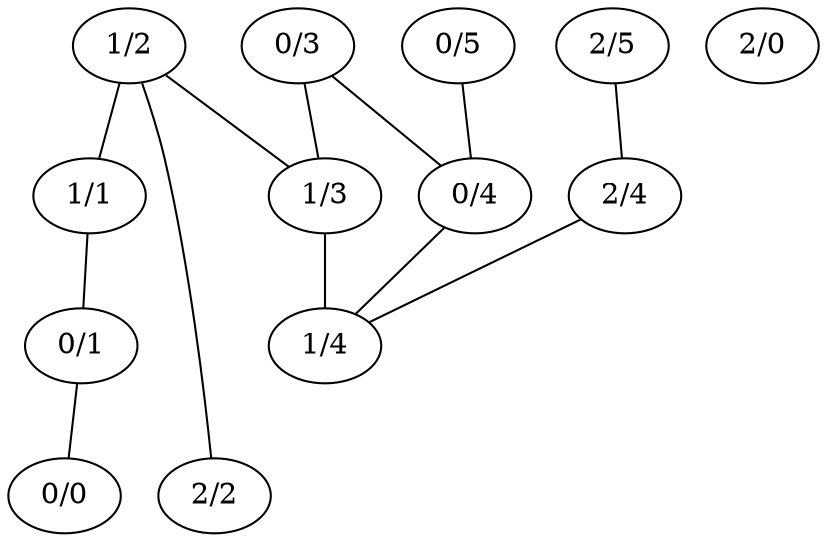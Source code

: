 strict graph {


	"1/2" [  weight=0 ];

	"1/2" -- "2/2" [  weight=0 ];

	"1/2" -- "1/3" [  weight=0 ];

	"1/2" -- "1/1" [  weight=0 ];

	"2/5" [  weight=0 ];

	"2/5" -- "2/4" [  weight=0 ];

	"2/0" [  weight=0 ];

	"2/4" [  weight=0 ];

	"2/4" -- "2/5" [  weight=0 ];

	"2/4" -- "1/4" [  weight=0 ];

	"0/5" [  weight=0 ];

	"0/5" -- "0/4" [  weight=0 ];

	"1/1" [  weight=0 ];

	"1/1" -- "0/1" [  weight=0 ];

	"1/1" -- "1/2" [  weight=0 ];

	"0/1" [  weight=0 ];

	"0/1" -- "0/0" [  weight=0 ];

	"0/1" -- "1/1" [  weight=0 ];

	"0/3" [  weight=0 ];

	"0/3" -- "0/4" [  weight=0 ];

	"0/3" -- "1/3" [  weight=0 ];

	"0/0" [  weight=0 ];

	"0/0" -- "0/1" [  weight=0 ];

	"0/4" [  weight=0 ];

	"0/4" -- "1/4" [  weight=0 ];

	"0/4" -- "0/5" [  weight=0 ];

	"0/4" -- "0/3" [  weight=0 ];

	"2/2" [  weight=0 ];

	"2/2" -- "1/2" [  weight=0 ];

	"1/3" [  weight=0 ];

	"1/3" -- "0/3" [  weight=0 ];

	"1/3" -- "1/2" [  weight=0 ];

	"1/3" -- "1/4" [  weight=0 ];

	"1/4" [  weight=0 ];

	"1/4" -- "0/4" [  weight=0 ];

	"1/4" -- "1/3" [  weight=0 ];

	"1/4" -- "2/4" [  weight=0 ];

}
